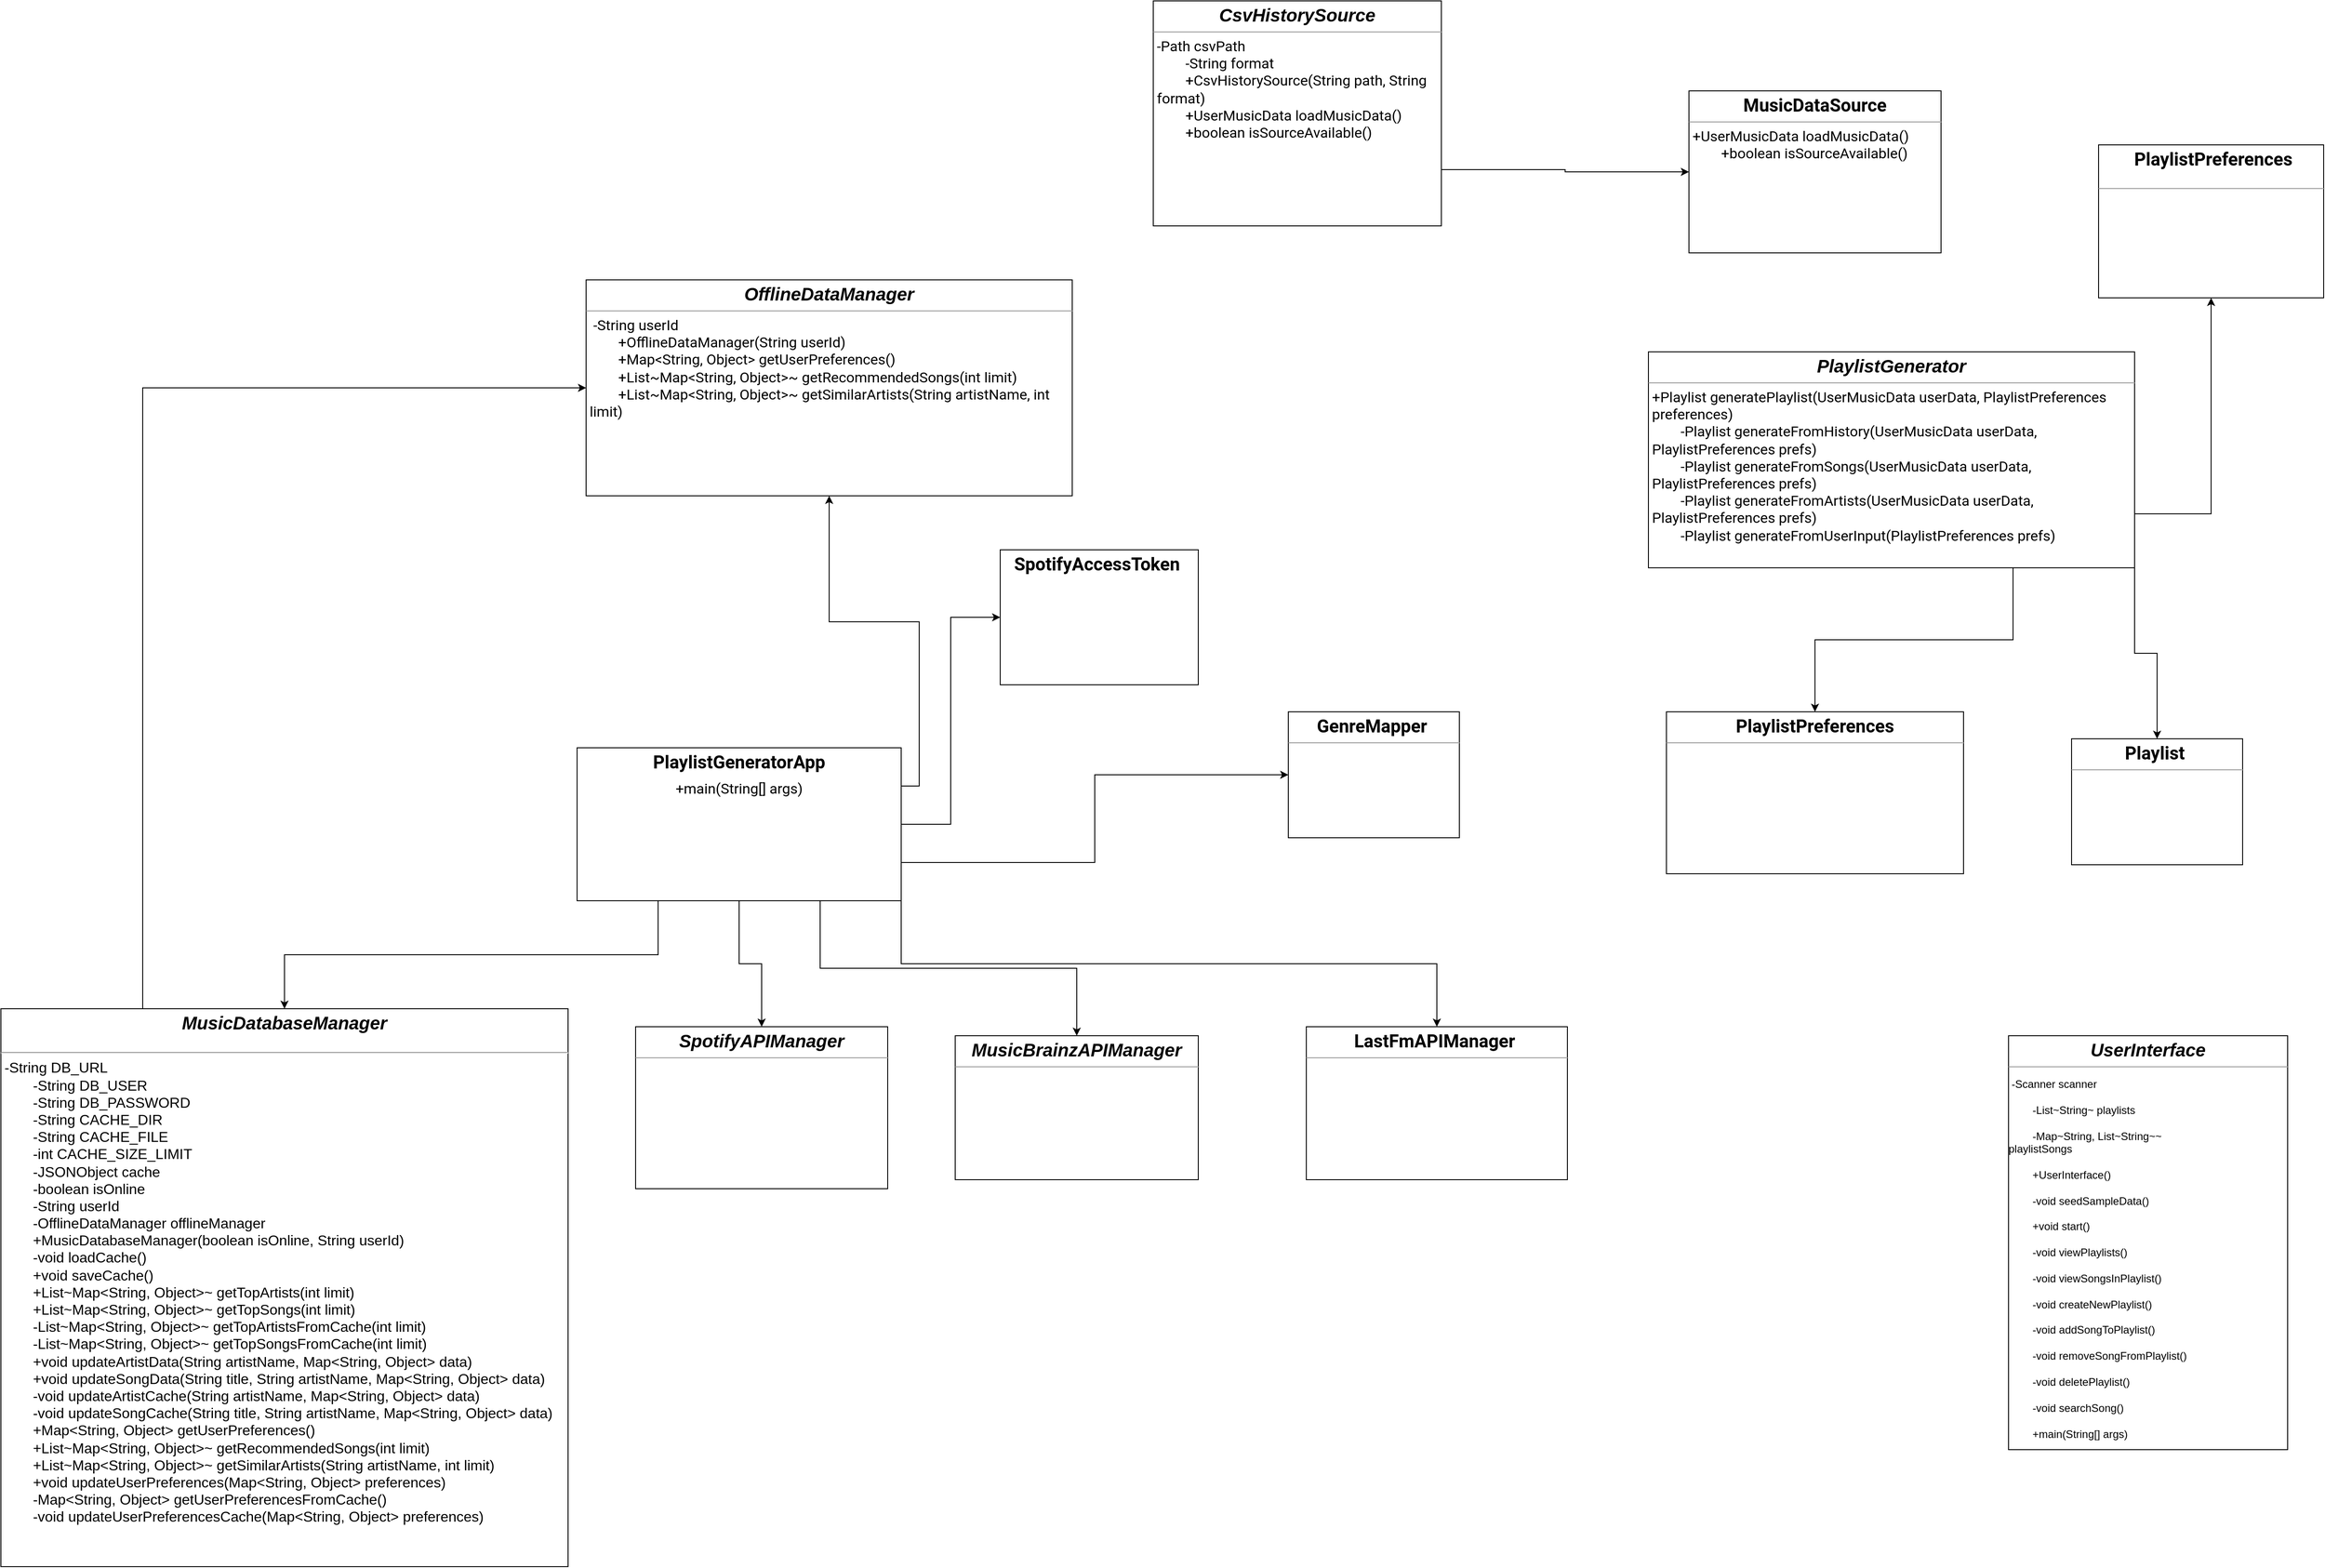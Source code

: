 <mxfile version="26.1.0">
  <diagram name="Page-1" id="c4acf3e9-155e-7222-9cf6-157b1a14988f">
    <mxGraphModel dx="3558" dy="2058" grid="1" gridSize="10" guides="1" tooltips="1" connect="1" arrows="1" fold="1" page="1" pageScale="1" pageWidth="850" pageHeight="1100" background="none" math="0" shadow="0">
      <root>
        <mxCell id="0" />
        <mxCell id="1" parent="0" />
        <mxCell id="5d2195bd80daf111-9" value="&lt;p style=&quot;margin:0px;margin-top:4px;text-align:center;&quot;&gt;&lt;span style=&quot;font-family: Roboto, -apple-system, BlinkMacSystemFont, &amp;quot;Apple Color Emoji&amp;quot;, &amp;quot;Segoe UI&amp;quot;, Oxygen, Ubuntu, Cantarell, &amp;quot;Fira Sans&amp;quot;, &amp;quot;Droid Sans&amp;quot;, &amp;quot;Helvetica Neue&amp;quot;, sans-serif; text-align: start; white-space: pre-wrap;&quot;&gt;&lt;font style=&quot;color: rgb(0, 0, 0); font-size: 20px;&quot;&gt;&lt;b style=&quot;&quot;&gt; PlaylistPreferences&lt;/b&gt;&lt;/font&gt;&lt;/span&gt;&lt;br&gt;&lt;br&gt;&lt;/p&gt;&lt;hr size=&quot;1&quot;&gt;&lt;p style=&quot;margin:0px;margin-left:4px;&quot;&gt;&lt;br&gt;&lt;/p&gt;" style="verticalAlign=top;align=left;overflow=fill;fontSize=12;fontFamily=Helvetica;html=1;rounded=0;shadow=0;comic=0;labelBackgroundColor=none;strokeWidth=1" parent="1" vertex="1">
          <mxGeometry x="1350" y="-780" width="250" height="170" as="geometry" />
        </mxCell>
        <mxCell id="Cpw8ShEnOvC4lxhR0TyV-41" style="edgeStyle=orthogonalEdgeStyle;rounded=0;orthogonalLoop=1;jettySize=auto;html=1;exitX=1;exitY=0.75;exitDx=0;exitDy=0;entryX=0;entryY=0.5;entryDx=0;entryDy=0;" edge="1" parent="1" source="5d2195bd80daf111-10" target="Cpw8ShEnOvC4lxhR0TyV-26">
          <mxGeometry relative="1" as="geometry" />
        </mxCell>
        <mxCell id="5d2195bd80daf111-10" value="&lt;p style=&quot;margin:0px;margin-top:4px;text-align:center;&quot;&gt;&lt;i&gt;&lt;font style=&quot;color: rgb(0, 0, 0); font-size: 20px;&quot;&gt;&lt;b&gt;CsvHistorySource&lt;/b&gt;&lt;/font&gt;&lt;/i&gt;&lt;/p&gt;&lt;hr size=&quot;1&quot;&gt;&lt;p style=&quot;margin:0px;margin-left:4px;&quot;&gt;&lt;font style=&quot;color: rgb(0, 0, 0);&quot;&gt;&lt;span style=&quot;font-family: Roboto, -apple-system, BlinkMacSystemFont, &amp;quot;Apple Color Emoji&amp;quot;, &amp;quot;Segoe UI&amp;quot;, Oxygen, Ubuntu, Cantarell, &amp;quot;Fira Sans&amp;quot;, &amp;quot;Droid Sans&amp;quot;, &amp;quot;Helvetica Neue&amp;quot;, sans-serif; font-size: 16px; white-space: pre-wrap;&quot;&gt;&lt;font&gt;-&lt;/font&gt;&lt;/span&gt;&lt;font&gt;&lt;span style=&quot;font-family: Roboto, -apple-system, BlinkMacSystemFont, &amp;quot;Apple Color Emoji&amp;quot;, &amp;quot;Segoe UI&amp;quot;, Oxygen, Ubuntu, Cantarell, &amp;quot;Fira Sans&amp;quot;, &amp;quot;Droid Sans&amp;quot;, &amp;quot;Helvetica Neue&amp;quot;, sans-serif; font-size: 16px; white-space: pre-wrap;&quot;&gt;Path csvPath&lt;/span&gt;&lt;font&gt;&lt;br style=&quot;box-sizing: border-box; font-family: Roboto, -apple-system, BlinkMacSystemFont, &amp;quot;Apple Color Emoji&amp;quot;, &amp;quot;Segoe UI&amp;quot;, Oxygen, Ubuntu, Cantarell, &amp;quot;Fira Sans&amp;quot;, &amp;quot;Droid Sans&amp;quot;, &amp;quot;Helvetica Neue&amp;quot;, sans-serif; font-size: 16px; white-space: pre-wrap;&quot;&gt;&lt;/font&gt;&lt;span style=&quot;font-family: Roboto, -apple-system, BlinkMacSystemFont, &amp;quot;Apple Color Emoji&amp;quot;, &amp;quot;Segoe UI&amp;quot;, Oxygen, Ubuntu, Cantarell, &amp;quot;Fira Sans&amp;quot;, &amp;quot;Droid Sans&amp;quot;, &amp;quot;Helvetica Neue&amp;quot;, sans-serif; font-size: 16px; white-space: pre-wrap;&quot;&gt;&amp;nbsp;&amp;nbsp;&amp;nbsp;&amp;nbsp;&amp;nbsp;&amp;nbsp;&amp;nbsp;&amp;nbsp;-String format&lt;/span&gt;&lt;font&gt;&lt;br style=&quot;box-sizing: border-box; font-family: Roboto, -apple-system, BlinkMacSystemFont, &amp;quot;Apple Color Emoji&amp;quot;, &amp;quot;Segoe UI&amp;quot;, Oxygen, Ubuntu, Cantarell, &amp;quot;Fira Sans&amp;quot;, &amp;quot;Droid Sans&amp;quot;, &amp;quot;Helvetica Neue&amp;quot;, sans-serif; font-size: 16px; white-space: pre-wrap;&quot;&gt;&lt;/font&gt;&lt;span style=&quot;font-family: Roboto, -apple-system, BlinkMacSystemFont, &amp;quot;Apple Color Emoji&amp;quot;, &amp;quot;Segoe UI&amp;quot;, Oxygen, Ubuntu, Cantarell, &amp;quot;Fira Sans&amp;quot;, &amp;quot;Droid Sans&amp;quot;, &amp;quot;Helvetica Neue&amp;quot;, sans-serif; font-size: 16px; white-space: pre-wrap;&quot;&gt;&amp;nbsp;&amp;nbsp;&amp;nbsp;&amp;nbsp;&amp;nbsp;&amp;nbsp;&amp;nbsp;&amp;nbsp;+CsvHistorySource(String path, String format)&lt;/span&gt;&lt;font&gt;&lt;br style=&quot;box-sizing: border-box; font-family: Roboto, -apple-system, BlinkMacSystemFont, &amp;quot;Apple Color Emoji&amp;quot;, &amp;quot;Segoe UI&amp;quot;, Oxygen, Ubuntu, Cantarell, &amp;quot;Fira Sans&amp;quot;, &amp;quot;Droid Sans&amp;quot;, &amp;quot;Helvetica Neue&amp;quot;, sans-serif; font-size: 16px; white-space: pre-wrap;&quot;&gt;&lt;/font&gt;&lt;span style=&quot;font-family: Roboto, -apple-system, BlinkMacSystemFont, &amp;quot;Apple Color Emoji&amp;quot;, &amp;quot;Segoe UI&amp;quot;, Oxygen, Ubuntu, Cantarell, &amp;quot;Fira Sans&amp;quot;, &amp;quot;Droid Sans&amp;quot;, &amp;quot;Helvetica Neue&amp;quot;, sans-serif; font-size: 16px; white-space: pre-wrap;&quot;&gt;&amp;nbsp;&amp;nbsp;&amp;nbsp;&amp;nbsp;&amp;nbsp;&amp;nbsp;&amp;nbsp;&amp;nbsp;+UserMusicData loadMusicData()&lt;/span&gt;&lt;font&gt;&lt;br style=&quot;box-sizing: border-box; font-family: Roboto, -apple-system, BlinkMacSystemFont, &amp;quot;Apple Color Emoji&amp;quot;, &amp;quot;Segoe UI&amp;quot;, Oxygen, Ubuntu, Cantarell, &amp;quot;Fira Sans&amp;quot;, &amp;quot;Droid Sans&amp;quot;, &amp;quot;Helvetica Neue&amp;quot;, sans-serif; font-size: 16px; white-space: pre-wrap;&quot;&gt;&lt;/font&gt;&lt;span style=&quot;font-family: Roboto, -apple-system, BlinkMacSystemFont, &amp;quot;Apple Color Emoji&amp;quot;, &amp;quot;Segoe UI&amp;quot;, Oxygen, Ubuntu, Cantarell, &amp;quot;Fira Sans&amp;quot;, &amp;quot;Droid Sans&amp;quot;, &amp;quot;Helvetica Neue&amp;quot;, sans-serif; font-size: 16px; white-space: pre-wrap;&quot;&gt;&amp;nbsp;&amp;nbsp;&amp;nbsp;&amp;nbsp;&amp;nbsp;&amp;nbsp;&amp;nbsp;&amp;nbsp;+boolean isSourceAvailable()&lt;/span&gt;&lt;/font&gt;&lt;/font&gt;&lt;/p&gt;" style="verticalAlign=top;align=left;overflow=fill;fontSize=12;fontFamily=Helvetica;html=1;rounded=0;shadow=0;comic=0;labelBackgroundColor=none;strokeWidth=1" parent="1" vertex="1">
          <mxGeometry x="300" y="-940" width="320" height="250" as="geometry" />
        </mxCell>
        <mxCell id="5d2195bd80daf111-11" value="&lt;p style=&quot;margin:0px;margin-top:4px;text-align:center;&quot;&gt;&lt;span style=&quot;font-family: Roboto, -apple-system, BlinkMacSystemFont, &amp;quot;Apple Color Emoji&amp;quot;, &amp;quot;Segoe UI&amp;quot;, Oxygen, Ubuntu, Cantarell, &amp;quot;Fira Sans&amp;quot;, &amp;quot;Droid Sans&amp;quot;, &amp;quot;Helvetica Neue&amp;quot;, sans-serif; text-align: start; white-space: pre-wrap;&quot;&gt;&lt;font style=&quot;color: rgb(0, 0, 0); font-size: 20px;&quot;&gt;&lt;b&gt;GenreMapper&lt;/b&gt;&lt;/font&gt;&lt;font style=&quot;font-size: 16px; color: rgb(0, 0, 0);&quot;&gt; &lt;/font&gt;&lt;/span&gt;&lt;/p&gt;&lt;hr size=&quot;1&quot;&gt;&lt;p style=&quot;margin:0px;margin-left:4px;&quot;&gt;&lt;br&gt;&lt;/p&gt;" style="verticalAlign=top;align=left;overflow=fill;fontSize=12;fontFamily=Helvetica;html=1;rounded=0;shadow=0;comic=0;labelBackgroundColor=none;strokeWidth=1" parent="1" vertex="1">
          <mxGeometry x="450" y="-150" width="190" height="140" as="geometry" />
        </mxCell>
        <mxCell id="5d2195bd80daf111-12" value="&lt;p style=&quot;margin:0px;margin-top:4px;text-align:center;&quot;&gt;&lt;span style=&quot;font-family: Roboto, -apple-system, BlinkMacSystemFont, &amp;quot;Apple Color Emoji&amp;quot;, &amp;quot;Segoe UI&amp;quot;, Oxygen, Ubuntu, Cantarell, &amp;quot;Fira Sans&amp;quot;, &amp;quot;Droid Sans&amp;quot;, &amp;quot;Helvetica Neue&amp;quot;, sans-serif; text-align: start; white-space: pre-wrap;&quot;&gt;&lt;font style=&quot;color: rgb(0, 0, 0); font-size: 20px;&quot;&gt;&lt;b style=&quot;&quot;&gt;SpotifyAccessToken &lt;/b&gt;&lt;/font&gt;&lt;/span&gt;&lt;/p&gt;&lt;p style=&quot;margin:0px;margin-left:4px;&quot;&gt;&lt;/p&gt;&lt;p style=&quot;margin:0px;margin-left:4px;&quot;&gt;&lt;br&gt;&lt;/p&gt;" style="verticalAlign=top;align=left;overflow=fill;fontSize=12;fontFamily=Helvetica;html=1;rounded=0;shadow=0;comic=0;labelBackgroundColor=none;strokeWidth=1" parent="1" vertex="1">
          <mxGeometry x="130" y="-330" width="220" height="150" as="geometry" />
        </mxCell>
        <mxCell id="5d2195bd80daf111-15" value="&lt;p style=&quot;margin:0px;margin-top:4px;text-align:center;&quot;&gt;&lt;i&gt;&lt;font style=&quot;font-size: 20px;&quot;&gt;&lt;b&gt;MusicBrainzAPIManager&lt;/b&gt;&lt;/font&gt;&lt;/i&gt;&lt;/p&gt;&lt;hr size=&quot;1&quot;&gt;&lt;p style=&quot;margin:0px;margin-left:4px;&quot;&gt;&lt;br&gt;&lt;/p&gt;" style="verticalAlign=top;align=left;overflow=fill;fontSize=12;fontFamily=Helvetica;html=1;rounded=0;shadow=0;comic=0;labelBackgroundColor=none;strokeWidth=1" parent="1" vertex="1">
          <mxGeometry x="80" y="210" width="270" height="160" as="geometry" />
        </mxCell>
        <mxCell id="Cpw8ShEnOvC4lxhR0TyV-38" style="edgeStyle=orthogonalEdgeStyle;rounded=0;orthogonalLoop=1;jettySize=auto;html=1;exitX=1;exitY=1;exitDx=0;exitDy=0;entryX=0.5;entryY=0;entryDx=0;entryDy=0;" edge="1" parent="1" source="5d2195bd80daf111-19" target="Cpw8ShEnOvC4lxhR0TyV-3">
          <mxGeometry relative="1" as="geometry" />
        </mxCell>
        <mxCell id="Cpw8ShEnOvC4lxhR0TyV-39" style="edgeStyle=orthogonalEdgeStyle;rounded=0;orthogonalLoop=1;jettySize=auto;html=1;exitX=0.75;exitY=1;exitDx=0;exitDy=0;entryX=0.5;entryY=0;entryDx=0;entryDy=0;" edge="1" parent="1" source="5d2195bd80daf111-19" target="Cpw8ShEnOvC4lxhR0TyV-20">
          <mxGeometry relative="1" as="geometry" />
        </mxCell>
        <mxCell id="Cpw8ShEnOvC4lxhR0TyV-40" style="edgeStyle=orthogonalEdgeStyle;rounded=0;orthogonalLoop=1;jettySize=auto;html=1;exitX=1;exitY=0.75;exitDx=0;exitDy=0;entryX=0.5;entryY=1;entryDx=0;entryDy=0;" edge="1" parent="1" source="5d2195bd80daf111-19" target="5d2195bd80daf111-9">
          <mxGeometry relative="1" as="geometry" />
        </mxCell>
        <mxCell id="5d2195bd80daf111-19" value="&lt;p style=&quot;text-align: center; margin: 4px 0px 0px;&quot;&gt;&lt;i&gt;&lt;font style=&quot;font-size: 20px;&quot;&gt;&lt;b&gt;PlaylistGenerator&lt;/b&gt;&lt;/font&gt;&lt;/i&gt;&lt;/p&gt;&lt;hr size=&quot;1&quot;&gt;&lt;p style=&quot;margin:0px;margin-left:4px;&quot;&gt;&lt;font style=&quot;color: rgb(0, 0, 0);&quot;&gt;&lt;font style=&quot;&quot;&gt;&lt;span style=&quot;background-color: light-dark(#ffffff, var(--ge-dark-color, #121212)); font-family: Roboto, -apple-system, BlinkMacSystemFont, &amp;quot;Apple Color Emoji&amp;quot;, &amp;quot;Segoe UI&amp;quot;, Oxygen, Ubuntu, Cantarell, &amp;quot;Fira Sans&amp;quot;, &amp;quot;Droid Sans&amp;quot;, &amp;quot;Helvetica Neue&amp;quot;, sans-serif; font-size: 16px; white-space: pre-wrap;&quot;&gt;+Playlist generatePlaylist(UserMusicData userData, PlaylistPreferences preferences)&lt;/span&gt;&lt;span style=&quot;background-color: light-dark(rgb(33, 33, 33), rgb(209, 209, 209));&quot;&gt;&lt;br style=&quot;box-sizing: border-box; font-family: Roboto, -apple-system, BlinkMacSystemFont, &amp;quot;Apple Color Emoji&amp;quot;, &amp;quot;Segoe UI&amp;quot;, Oxygen, Ubuntu, Cantarell, &amp;quot;Fira Sans&amp;quot;, &amp;quot;Droid Sans&amp;quot;, &amp;quot;Helvetica Neue&amp;quot;, sans-serif; font-size: 16px; white-space: pre-wrap; background-color: rgb(33, 33, 33);&quot;&gt;&lt;/span&gt;&lt;span style=&quot;background-color: light-dark(#ffffff, var(--ge-dark-color, #121212));&quot;&gt;&lt;span style=&quot;font-family: Roboto, -apple-system, BlinkMacSystemFont, &amp;quot;Apple Color Emoji&amp;quot;, &amp;quot;Segoe UI&amp;quot;, Oxygen, Ubuntu, Cantarell, &amp;quot;Fira Sans&amp;quot;, &amp;quot;Droid Sans&amp;quot;, &amp;quot;Helvetica Neue&amp;quot;, sans-serif; font-size: 16px; white-space: pre-wrap;&quot;&gt;&amp;nbsp;&amp;nbsp;&amp;nbsp;&amp;nbsp;&amp;nbsp;&amp;nbsp;&amp;nbsp;&amp;nbsp;-Playlist generateFromHistory(UserMusicData userData, PlaylistPreferences prefs)&lt;/span&gt;&lt;br style=&quot;box-sizing: border-box; font-family: Roboto, -apple-system, BlinkMacSystemFont, &amp;quot;Apple Color Emoji&amp;quot;, &amp;quot;Segoe UI&amp;quot;, Oxygen, Ubuntu, Cantarell, &amp;quot;Fira Sans&amp;quot;, &amp;quot;Droid Sans&amp;quot;, &amp;quot;Helvetica Neue&amp;quot;, sans-serif; font-size: 16px; white-space: pre-wrap;&quot;&gt;&lt;span style=&quot;font-family: Roboto, -apple-system, BlinkMacSystemFont, &amp;quot;Apple Color Emoji&amp;quot;, &amp;quot;Segoe UI&amp;quot;, Oxygen, Ubuntu, Cantarell, &amp;quot;Fira Sans&amp;quot;, &amp;quot;Droid Sans&amp;quot;, &amp;quot;Helvetica Neue&amp;quot;, sans-serif; font-size: 16px; white-space: pre-wrap;&quot;&gt;&amp;nbsp;&amp;nbsp;&amp;nbsp;&amp;nbsp;&amp;nbsp;&amp;nbsp;&amp;nbsp;&amp;nbsp;-Playlist generateFromSongs(UserMusicData userData, PlaylistPreferences prefs)&lt;/span&gt;&lt;br style=&quot;box-sizing: border-box; font-family: Roboto, -apple-system, BlinkMacSystemFont, &amp;quot;Apple Color Emoji&amp;quot;, &amp;quot;Segoe UI&amp;quot;, Oxygen, Ubuntu, Cantarell, &amp;quot;Fira Sans&amp;quot;, &amp;quot;Droid Sans&amp;quot;, &amp;quot;Helvetica Neue&amp;quot;, sans-serif; font-size: 16px; white-space: pre-wrap;&quot;&gt;&lt;span style=&quot;font-family: Roboto, -apple-system, BlinkMacSystemFont, &amp;quot;Apple Color Emoji&amp;quot;, &amp;quot;Segoe UI&amp;quot;, Oxygen, Ubuntu, Cantarell, &amp;quot;Fira Sans&amp;quot;, &amp;quot;Droid Sans&amp;quot;, &amp;quot;Helvetica Neue&amp;quot;, sans-serif; font-size: 16px; white-space: pre-wrap;&quot;&gt;&amp;nbsp;&amp;nbsp;&amp;nbsp;&amp;nbsp;&amp;nbsp;&amp;nbsp;&amp;nbsp;&amp;nbsp;-Playlist generateFromArtists(UserMusicData userData, PlaylistPreferences prefs)&lt;/span&gt;&lt;br style=&quot;box-sizing: border-box; font-family: Roboto, -apple-system, BlinkMacSystemFont, &amp;quot;Apple Color Emoji&amp;quot;, &amp;quot;Segoe UI&amp;quot;, Oxygen, Ubuntu, Cantarell, &amp;quot;Fira Sans&amp;quot;, &amp;quot;Droid Sans&amp;quot;, &amp;quot;Helvetica Neue&amp;quot;, sans-serif; font-size: 16px; white-space: pre-wrap;&quot;&gt;&lt;span style=&quot;font-family: Roboto, -apple-system, BlinkMacSystemFont, &amp;quot;Apple Color Emoji&amp;quot;, &amp;quot;Segoe UI&amp;quot;, Oxygen, Ubuntu, Cantarell, &amp;quot;Fira Sans&amp;quot;, &amp;quot;Droid Sans&amp;quot;, &amp;quot;Helvetica Neue&amp;quot;, sans-serif; font-size: 16px; white-space: pre-wrap;&quot;&gt;&amp;nbsp;&amp;nbsp;&amp;nbsp;&amp;nbsp;&amp;nbsp;&amp;nbsp;&amp;nbsp;&amp;nbsp;-Playlist generateFromUserInput(PlaylistPreferences prefs&lt;/span&gt;&lt;/span&gt;&lt;/font&gt;&lt;span style=&quot;font-family: Roboto, -apple-system, BlinkMacSystemFont, &amp;quot;Apple Color Emoji&amp;quot;, &amp;quot;Segoe UI&amp;quot;, Oxygen, Ubuntu, Cantarell, &amp;quot;Fira Sans&amp;quot;, &amp;quot;Droid Sans&amp;quot;, &amp;quot;Helvetica Neue&amp;quot;, sans-serif; font-size: 16px; white-space: pre-wrap; background-color: light-dark(#ffffff, var(--ge-dark-color, #121212));&quot;&gt;)&lt;/span&gt;&lt;/font&gt;&lt;/p&gt;" style="verticalAlign=top;align=left;overflow=fill;fontSize=12;fontFamily=Helvetica;html=1;rounded=0;shadow=0;comic=0;labelBackgroundColor=none;strokeWidth=1" parent="1" vertex="1">
          <mxGeometry x="850" y="-550" width="540" height="240" as="geometry" />
        </mxCell>
        <mxCell id="Cpw8ShEnOvC4lxhR0TyV-1" value="&lt;p style=&quot;margin:0px;margin-top:4px;text-align:center;&quot;&gt;&lt;i&gt;&lt;font style=&quot;font-size: 20px;&quot;&gt;&lt;b&gt;SpotifyAPIManager&lt;/b&gt;&lt;/font&gt;&lt;/i&gt;&lt;/p&gt;&lt;hr size=&quot;1&quot;&gt;&lt;p style=&quot;margin:0px;margin-left:4px;&quot;&gt;&lt;br&gt;&lt;/p&gt;" style="verticalAlign=top;align=left;overflow=fill;fontSize=12;fontFamily=Helvetica;html=1;rounded=0;shadow=0;comic=0;labelBackgroundColor=none;strokeWidth=1" vertex="1" parent="1">
          <mxGeometry x="-275" y="200" width="280" height="180" as="geometry" />
        </mxCell>
        <mxCell id="Cpw8ShEnOvC4lxhR0TyV-3" value="&lt;p style=&quot;margin:0px;margin-top:4px;text-align:center;&quot;&gt;&lt;span style=&quot;font-family: Roboto, -apple-system, BlinkMacSystemFont, &amp;quot;Apple Color Emoji&amp;quot;, &amp;quot;Segoe UI&amp;quot;, Oxygen, Ubuntu, Cantarell, &amp;quot;Fira Sans&amp;quot;, &amp;quot;Droid Sans&amp;quot;, &amp;quot;Helvetica Neue&amp;quot;, sans-serif; text-align: start; white-space: pre-wrap;&quot;&gt;&lt;font style=&quot;color: rgb(0, 0, 0); font-size: 20px;&quot;&gt;&lt;b style=&quot;&quot;&gt;Playlist &lt;/b&gt;&lt;/font&gt;&lt;/span&gt;&lt;/p&gt;&lt;hr size=&quot;1&quot;&gt;&lt;p style=&quot;margin:0px;margin-left:4px;&quot;&gt;&lt;br&gt;&lt;/p&gt;" style="verticalAlign=top;align=left;overflow=fill;fontSize=12;fontFamily=Helvetica;html=1;rounded=0;shadow=0;comic=0;labelBackgroundColor=none;strokeWidth=1" vertex="1" parent="1">
          <mxGeometry x="1320" y="-120" width="190" height="140" as="geometry" />
        </mxCell>
        <mxCell id="Cpw8ShEnOvC4lxhR0TyV-9" value="&lt;p style=&quot;text-align: center; margin: 4px 0px 0px;&quot;&gt;&lt;span style=&quot;font-family: Roboto, -apple-system, BlinkMacSystemFont, &amp;quot;Apple Color Emoji&amp;quot;, &amp;quot;Segoe UI&amp;quot;, Oxygen, Ubuntu, Cantarell, &amp;quot;Fira Sans&amp;quot;, &amp;quot;Droid Sans&amp;quot;, &amp;quot;Helvetica Neue&amp;quot;, sans-serif; white-space: pre-wrap; background-color: light-dark(#ffffff, var(--ge-dark-color, #121212));&quot;&gt;&lt;font style=&quot;color: rgb(0, 0, 0); font-size: 20px;&quot;&gt;&lt;b style=&quot;&quot;&gt;LastFmAPIManager &lt;/b&gt;&lt;/font&gt;&lt;/span&gt;&lt;/p&gt;&lt;hr size=&quot;1&quot;&gt;&lt;p style=&quot;margin:0px;margin-left:4px;&quot;&gt;&lt;br&gt;&lt;/p&gt;" style="verticalAlign=top;align=left;overflow=fill;fontSize=12;fontFamily=Helvetica;html=1;rounded=0;shadow=0;comic=0;labelBackgroundColor=none;strokeWidth=1" vertex="1" parent="1">
          <mxGeometry x="470" y="200" width="290" height="170" as="geometry" />
        </mxCell>
        <mxCell id="Cpw8ShEnOvC4lxhR0TyV-36" style="edgeStyle=orthogonalEdgeStyle;rounded=0;orthogonalLoop=1;jettySize=auto;html=1;exitX=0.25;exitY=0;exitDx=0;exitDy=0;entryX=0;entryY=0.5;entryDx=0;entryDy=0;" edge="1" parent="1" source="Cpw8ShEnOvC4lxhR0TyV-16" target="Cpw8ShEnOvC4lxhR0TyV-22">
          <mxGeometry relative="1" as="geometry" />
        </mxCell>
        <mxCell id="Cpw8ShEnOvC4lxhR0TyV-16" value="&lt;p style=&quot;text-align: center; margin: 4px 0px 0px;&quot;&gt;&lt;i&gt;&lt;b&gt;&lt;font style=&quot;font-size: 20px;&quot;&gt;MusicDatabaseManager&lt;/font&gt;&lt;/b&gt;&lt;/i&gt;&lt;/p&gt;&lt;p style=&quot;margin: 0px 0px 0px 4px;&quot;&gt;&lt;br&gt;&lt;/p&gt;&lt;font style=&quot;color: rgb(0, 0, 0);&quot;&gt;&lt;hr&gt;&lt;span style=&quot;font-size: 16px; white-space: pre-wrap;&quot;&gt;&lt;div style=&quot;&quot;&gt;&lt;font style=&quot;&quot; face=&quot;Roboto, -apple-system, BlinkMacSystemFont, Apple Color Emoji, Segoe UI, Oxygen, Ubuntu, Cantarell, Fira Sans, Droid Sans, Helvetica Neue, sans-serif&quot;&gt;&amp;nbsp;&lt;/font&gt;&lt;font style=&quot;&quot; face=&quot;Helvetica&quot;&gt;-String DB_URL&lt;/font&gt;&lt;/div&gt;&lt;/span&gt;&lt;font style=&quot;&quot; face=&quot;Helvetica&quot;&gt;&lt;span style=&quot;font-size: 16px; white-space: pre-wrap;&quot;&gt;&lt;div style=&quot;&quot;&gt;&amp;nbsp;&amp;nbsp;&amp;nbsp;&amp;nbsp;&amp;nbsp;&amp;nbsp;&amp;nbsp;&amp;nbsp;-String DB_USER&lt;/div&gt;&lt;/span&gt;&lt;span style=&quot;font-size: 16px; white-space: pre-wrap;&quot;&gt;&lt;div style=&quot;&quot;&gt;&lt;font&gt;&amp;nbsp;&amp;nbsp;&amp;nbsp;&amp;nbsp;&amp;nbsp;&amp;nbsp;&amp;nbsp;&amp;nbsp;-String DB_PASSWORD&lt;/font&gt;&lt;/div&gt;&lt;/span&gt;&lt;font&gt;&lt;span style=&quot;font-size: 16px; white-space: pre-wrap;&quot;&gt;&lt;div style=&quot;&quot;&gt;&amp;nbsp;&amp;nbsp;&amp;nbsp;&amp;nbsp;&amp;nbsp;&amp;nbsp;&amp;nbsp;&amp;nbsp;-String CACHE_DIR&lt;/div&gt;&lt;/span&gt;&lt;span style=&quot;font-size: 16px; white-space: pre-wrap;&quot;&gt;&lt;div style=&quot;&quot;&gt;&amp;nbsp;&amp;nbsp;&amp;nbsp;&amp;nbsp;&amp;nbsp;&amp;nbsp;&amp;nbsp;&amp;nbsp;-String CACHE_FILE&lt;/div&gt;&lt;/span&gt;&lt;span style=&quot;font-size: 16px; white-space: pre-wrap;&quot;&gt;&lt;div style=&quot;&quot;&gt;&amp;nbsp;&amp;nbsp;&amp;nbsp;&amp;nbsp;&amp;nbsp;&amp;nbsp;&amp;nbsp;&amp;nbsp;-int CACHE_SIZE_LIMIT&lt;/div&gt;&lt;/span&gt;&lt;span style=&quot;font-size: 16px; white-space: pre-wrap;&quot;&gt;&lt;div style=&quot;&quot;&gt;&amp;nbsp;&amp;nbsp;&amp;nbsp;&amp;nbsp;&amp;nbsp;&amp;nbsp;&amp;nbsp;&amp;nbsp;-JSONObject cache&lt;/div&gt;&lt;/span&gt;&lt;span style=&quot;font-size: 16px; white-space: pre-wrap;&quot;&gt;&lt;div style=&quot;&quot;&gt;&amp;nbsp;&amp;nbsp;&amp;nbsp;&amp;nbsp;&amp;nbsp;&amp;nbsp;&amp;nbsp;&amp;nbsp;-boolean isOnline&lt;/div&gt;&lt;/span&gt;&lt;span style=&quot;font-size: 16px; white-space: pre-wrap;&quot;&gt;&lt;div style=&quot;&quot;&gt;&amp;nbsp;&amp;nbsp;&amp;nbsp;&amp;nbsp;&amp;nbsp;&amp;nbsp;&amp;nbsp;&amp;nbsp;-String userId&lt;/div&gt;&lt;/span&gt;&lt;span style=&quot;font-size: 16px; white-space: pre-wrap;&quot;&gt;&lt;div style=&quot;&quot;&gt;&amp;nbsp;&amp;nbsp;&amp;nbsp;&amp;nbsp;&amp;nbsp;&amp;nbsp;&amp;nbsp;&amp;nbsp;-OfflineDataManager offlineManager&lt;/div&gt;&lt;/span&gt;&lt;span style=&quot;font-size: 16px; white-space: pre-wrap;&quot;&gt;&lt;div style=&quot;&quot;&gt;&amp;nbsp;&amp;nbsp;&amp;nbsp;&amp;nbsp;&amp;nbsp;&amp;nbsp;&amp;nbsp;&amp;nbsp;+MusicDatabaseManager(boolean isOnline, String userId)&lt;/div&gt;&lt;/span&gt;&lt;span style=&quot;font-size: 16px; white-space: pre-wrap;&quot;&gt;&lt;div style=&quot;&quot;&gt;&amp;nbsp;&amp;nbsp;&amp;nbsp;&amp;nbsp;&amp;nbsp;&amp;nbsp;&amp;nbsp;&amp;nbsp;-void loadCache()&lt;/div&gt;&lt;/span&gt;&lt;span style=&quot;font-size: 16px; white-space: pre-wrap;&quot;&gt;&lt;div style=&quot;&quot;&gt;&amp;nbsp;&amp;nbsp;&amp;nbsp;&amp;nbsp;&amp;nbsp;&amp;nbsp;&amp;nbsp;&amp;nbsp;+void saveCache()&lt;/div&gt;&lt;/span&gt;&lt;span style=&quot;font-size: 16px; white-space: pre-wrap;&quot;&gt;&lt;div style=&quot;&quot;&gt;&amp;nbsp;&amp;nbsp;&amp;nbsp;&amp;nbsp;&amp;nbsp;&amp;nbsp;&amp;nbsp;&amp;nbsp;+List~Map&amp;lt;String, Object&amp;gt;~ getTopArtists(int limit)&lt;/div&gt;&lt;/span&gt;&lt;span style=&quot;font-size: 16px; white-space: pre-wrap;&quot;&gt;&lt;div style=&quot;&quot;&gt;&amp;nbsp;&amp;nbsp;&amp;nbsp;&amp;nbsp;&amp;nbsp;&amp;nbsp;&amp;nbsp;&amp;nbsp;+List~Map&amp;lt;String, Object&amp;gt;~ getTopSongs(int limit)&lt;/div&gt;&lt;/span&gt;&lt;span style=&quot;font-size: 16px; white-space: pre-wrap;&quot;&gt;&lt;div style=&quot;&quot;&gt;&amp;nbsp;&amp;nbsp;&amp;nbsp;&amp;nbsp;&amp;nbsp;&amp;nbsp;&amp;nbsp;&amp;nbsp;-List~Map&amp;lt;String, Object&amp;gt;~ getTopArtistsFromCache(int limit)&lt;/div&gt;&lt;/span&gt;&lt;span style=&quot;font-size: 16px; white-space: pre-wrap;&quot;&gt;&lt;div style=&quot;&quot;&gt;&amp;nbsp;&amp;nbsp;&amp;nbsp;&amp;nbsp;&amp;nbsp;&amp;nbsp;&amp;nbsp;&amp;nbsp;-List~Map&amp;lt;String, Object&amp;gt;~ getTopSongsFromCache(int limit)&lt;/div&gt;&lt;/span&gt;&lt;span style=&quot;font-size: 16px; white-space: pre-wrap;&quot;&gt;&lt;div style=&quot;&quot;&gt;&amp;nbsp;&amp;nbsp;&amp;nbsp;&amp;nbsp;&amp;nbsp;&amp;nbsp;&amp;nbsp;&amp;nbsp;+void updateArtistData(String artistName, Map&amp;lt;String, Object&amp;gt; data)&lt;/div&gt;&lt;/span&gt;&lt;span style=&quot;font-size: 16px; white-space: pre-wrap;&quot;&gt;&lt;div style=&quot;&quot;&gt;&amp;nbsp;&amp;nbsp;&amp;nbsp;&amp;nbsp;&amp;nbsp;&amp;nbsp;&amp;nbsp;&amp;nbsp;+void updateSongData(String title, String artistName, Map&amp;lt;String, Object&amp;gt; data)&lt;/div&gt;&lt;/span&gt;&lt;span style=&quot;font-size: 16px; white-space: pre-wrap;&quot;&gt;&lt;div style=&quot;&quot;&gt;&amp;nbsp;&amp;nbsp;&amp;nbsp;&amp;nbsp;&amp;nbsp;&amp;nbsp;&amp;nbsp;&amp;nbsp;-void updateArtistCache(String artistName, Map&amp;lt;String, Object&amp;gt; data)&lt;/div&gt;&lt;/span&gt;&lt;span style=&quot;font-size: 16px; white-space: pre-wrap;&quot;&gt;&lt;div style=&quot;&quot;&gt;&amp;nbsp;&amp;nbsp;&amp;nbsp;&amp;nbsp;&amp;nbsp;&amp;nbsp;&amp;nbsp;&amp;nbsp;-void updateSongCache(String title, String artistName, Map&amp;lt;String, Object&amp;gt; data)&lt;/div&gt;&lt;/span&gt;&lt;span style=&quot;font-size: 16px; white-space: pre-wrap;&quot;&gt;&lt;div style=&quot;&quot;&gt;&amp;nbsp;&amp;nbsp;&amp;nbsp;&amp;nbsp;&amp;nbsp;&amp;nbsp;&amp;nbsp;&amp;nbsp;+Map&amp;lt;String, Object&amp;gt; getUserPreferences()&lt;/div&gt;&lt;/span&gt;&lt;span style=&quot;font-size: 16px; white-space: pre-wrap;&quot;&gt;&lt;div style=&quot;&quot;&gt;&amp;nbsp;&amp;nbsp;&amp;nbsp;&amp;nbsp;&amp;nbsp;&amp;nbsp;&amp;nbsp;&amp;nbsp;+List~Map&amp;lt;String, Object&amp;gt;~ getRecommendedSongs(int limit)&lt;/div&gt;&lt;/span&gt;&lt;span style=&quot;font-size: 16px; white-space: pre-wrap;&quot;&gt;&lt;div style=&quot;&quot;&gt;&amp;nbsp;&amp;nbsp;&amp;nbsp;&amp;nbsp;&amp;nbsp;&amp;nbsp;&amp;nbsp;&amp;nbsp;+List~Map&amp;lt;String, Object&amp;gt;~ getSimilarArtists(String artistName, int limit)&lt;/div&gt;&lt;/span&gt;&lt;span style=&quot;font-size: 16px; white-space: pre-wrap;&quot;&gt;&lt;div style=&quot;&quot;&gt;&amp;nbsp;&amp;nbsp;&amp;nbsp;&amp;nbsp;&amp;nbsp;&amp;nbsp;&amp;nbsp;&amp;nbsp;+void updateUserPreferences(Map&amp;lt;String, Object&amp;gt; preferences)&lt;/div&gt;&lt;/span&gt;&lt;span style=&quot;font-size: 16px; white-space: pre-wrap;&quot;&gt;&lt;div style=&quot;&quot;&gt;&amp;nbsp;&amp;nbsp;&amp;nbsp;&amp;nbsp;&amp;nbsp;&amp;nbsp;&amp;nbsp;&amp;nbsp;-Map&amp;lt;String, Object&amp;gt; getUserPreferencesFromCache()&lt;/div&gt;&lt;/span&gt;&lt;span style=&quot;font-size: 16px; white-space: pre-wrap;&quot;&gt;&lt;div style=&quot;&quot;&gt;&amp;nbsp;&amp;nbsp;&amp;nbsp;&amp;nbsp;&amp;nbsp;&amp;nbsp;&amp;nbsp;&amp;nbsp;-void updateUserPreferencesCache(Map&amp;lt;String, Object&amp;gt; preferences)&lt;/div&gt;&lt;/span&gt;&lt;/font&gt;&lt;/font&gt;&lt;/font&gt;" style="verticalAlign=top;align=left;overflow=fill;fontSize=12;fontFamily=Helvetica;html=1;rounded=0;shadow=0;comic=0;labelBackgroundColor=none;strokeWidth=1" vertex="1" parent="1">
          <mxGeometry x="-980" y="180" width="630" height="620" as="geometry" />
        </mxCell>
        <mxCell id="Cpw8ShEnOvC4lxhR0TyV-20" value="&lt;p style=&quot;text-align: center; margin: 4px 0px 0px;&quot;&gt;&lt;span style=&quot;font-family: Roboto, -apple-system, BlinkMacSystemFont, &amp;quot;Apple Color Emoji&amp;quot;, &amp;quot;Segoe UI&amp;quot;, Oxygen, Ubuntu, Cantarell, &amp;quot;Fira Sans&amp;quot;, &amp;quot;Droid Sans&amp;quot;, &amp;quot;Helvetica Neue&amp;quot;, sans-serif; white-space: pre-wrap;&quot;&gt;&lt;font style=&quot;font-size: 20px;&quot;&gt;&lt;b&gt;PlaylistPreferences&lt;/b&gt;&lt;/font&gt;&lt;/span&gt;&lt;/p&gt;&lt;hr size=&quot;1&quot;&gt;&lt;p style=&quot;margin:0px;margin-left:4px;&quot;&gt;&lt;br&gt;&lt;/p&gt;" style="verticalAlign=top;align=left;overflow=fill;fontSize=12;fontFamily=Helvetica;html=1;rounded=0;shadow=0;comic=0;labelBackgroundColor=none;strokeWidth=1" vertex="1" parent="1">
          <mxGeometry x="870" y="-150" width="330" height="180" as="geometry" />
        </mxCell>
        <mxCell id="Cpw8ShEnOvC4lxhR0TyV-29" style="edgeStyle=orthogonalEdgeStyle;rounded=0;orthogonalLoop=1;jettySize=auto;html=1;exitX=0.25;exitY=1;exitDx=0;exitDy=0;entryX=0.5;entryY=0;entryDx=0;entryDy=0;" edge="1" parent="1" source="Cpw8ShEnOvC4lxhR0TyV-21" target="Cpw8ShEnOvC4lxhR0TyV-16">
          <mxGeometry relative="1" as="geometry" />
        </mxCell>
        <mxCell id="Cpw8ShEnOvC4lxhR0TyV-30" style="edgeStyle=orthogonalEdgeStyle;rounded=0;orthogonalLoop=1;jettySize=auto;html=1;exitX=0.5;exitY=1;exitDx=0;exitDy=0;entryX=0.5;entryY=0;entryDx=0;entryDy=0;" edge="1" parent="1" source="Cpw8ShEnOvC4lxhR0TyV-21" target="Cpw8ShEnOvC4lxhR0TyV-1">
          <mxGeometry relative="1" as="geometry" />
        </mxCell>
        <mxCell id="Cpw8ShEnOvC4lxhR0TyV-31" style="edgeStyle=orthogonalEdgeStyle;rounded=0;orthogonalLoop=1;jettySize=auto;html=1;exitX=0.75;exitY=1;exitDx=0;exitDy=0;entryX=0.5;entryY=0;entryDx=0;entryDy=0;" edge="1" parent="1" source="Cpw8ShEnOvC4lxhR0TyV-21" target="5d2195bd80daf111-15">
          <mxGeometry relative="1" as="geometry" />
        </mxCell>
        <mxCell id="Cpw8ShEnOvC4lxhR0TyV-32" style="edgeStyle=orthogonalEdgeStyle;rounded=0;orthogonalLoop=1;jettySize=auto;html=1;exitX=1;exitY=1;exitDx=0;exitDy=0;entryX=0.5;entryY=0;entryDx=0;entryDy=0;" edge="1" parent="1" source="Cpw8ShEnOvC4lxhR0TyV-21" target="Cpw8ShEnOvC4lxhR0TyV-9">
          <mxGeometry relative="1" as="geometry" />
        </mxCell>
        <mxCell id="Cpw8ShEnOvC4lxhR0TyV-33" style="edgeStyle=orthogonalEdgeStyle;rounded=0;orthogonalLoop=1;jettySize=auto;html=1;exitX=1;exitY=0.75;exitDx=0;exitDy=0;entryX=0;entryY=0.5;entryDx=0;entryDy=0;" edge="1" parent="1" source="Cpw8ShEnOvC4lxhR0TyV-21" target="5d2195bd80daf111-11">
          <mxGeometry relative="1" as="geometry" />
        </mxCell>
        <mxCell id="Cpw8ShEnOvC4lxhR0TyV-34" style="edgeStyle=orthogonalEdgeStyle;rounded=0;orthogonalLoop=1;jettySize=auto;html=1;exitX=1;exitY=0.5;exitDx=0;exitDy=0;entryX=0;entryY=0.5;entryDx=0;entryDy=0;" edge="1" parent="1" source="Cpw8ShEnOvC4lxhR0TyV-21" target="5d2195bd80daf111-12">
          <mxGeometry relative="1" as="geometry" />
        </mxCell>
        <mxCell id="Cpw8ShEnOvC4lxhR0TyV-35" style="edgeStyle=orthogonalEdgeStyle;rounded=0;orthogonalLoop=1;jettySize=auto;html=1;exitX=1;exitY=0.25;exitDx=0;exitDy=0;entryX=0.5;entryY=1;entryDx=0;entryDy=0;" edge="1" parent="1" source="Cpw8ShEnOvC4lxhR0TyV-21" target="Cpw8ShEnOvC4lxhR0TyV-22">
          <mxGeometry relative="1" as="geometry" />
        </mxCell>
        <mxCell id="Cpw8ShEnOvC4lxhR0TyV-21" value="&lt;p style=&quot;margin:0px;margin-top:4px;text-align:center;&quot;&gt;&lt;span style=&quot;font-family: Roboto, -apple-system, BlinkMacSystemFont, &amp;quot;Apple Color Emoji&amp;quot;, &amp;quot;Segoe UI&amp;quot;, Oxygen, Ubuntu, Cantarell, &amp;quot;Fira Sans&amp;quot;, &amp;quot;Droid Sans&amp;quot;, &amp;quot;Helvetica Neue&amp;quot;, sans-serif; text-align: start; white-space: pre-wrap;&quot;&gt;&lt;font style=&quot;color: rgb(0, 0, 0); font-size: 20px;&quot;&gt;&lt;b style=&quot;&quot;&gt;PlaylistGeneratorApp&lt;/b&gt;&lt;/font&gt;&lt;/span&gt;&lt;/p&gt;&lt;p style=&quot;margin:0px;margin-top:4px;text-align:center;&quot;&gt;&lt;span style=&quot;font-family: Roboto, -apple-system, BlinkMacSystemFont, &amp;quot;Apple Color Emoji&amp;quot;, &amp;quot;Segoe UI&amp;quot;, Oxygen, Ubuntu, Cantarell, &amp;quot;Fira Sans&amp;quot;, &amp;quot;Droid Sans&amp;quot;, &amp;quot;Helvetica Neue&amp;quot;, sans-serif; font-size: 16px; text-align: start; white-space: pre-wrap;&quot;&gt;&lt;font style=&quot;color: rgb(0, 0, 0);&quot;&gt;+main(String[] args)&lt;/font&gt;&lt;/span&gt;&lt;span style=&quot;font-family: Roboto, -apple-system, BlinkMacSystemFont, &amp;quot;Apple Color Emoji&amp;quot;, &amp;quot;Segoe UI&amp;quot;, Oxygen, Ubuntu, Cantarell, &amp;quot;Fira Sans&amp;quot;, &amp;quot;Droid Sans&amp;quot;, &amp;quot;Helvetica Neue&amp;quot;, sans-serif; text-align: start; white-space: pre-wrap;&quot;&gt;&lt;font style=&quot;color: rgb(0, 0, 0); font-size: 20px;&quot;&gt;&lt;b style=&quot;&quot;&gt;&lt;/b&gt;&lt;/font&gt;&lt;/span&gt;&lt;/p&gt;" style="verticalAlign=top;align=left;overflow=fill;fontSize=12;fontFamily=Helvetica;html=1;rounded=0;shadow=0;comic=0;labelBackgroundColor=none;strokeWidth=1" vertex="1" parent="1">
          <mxGeometry x="-340" y="-110" width="360" height="170" as="geometry" />
        </mxCell>
        <mxCell id="Cpw8ShEnOvC4lxhR0TyV-22" value="&lt;p style=&quot;text-align: center; margin: 4px 0px 0px;&quot;&gt;&lt;span style=&quot;font-size: 20px;&quot;&gt;&lt;b&gt;&lt;i&gt;OfflineDataManager&lt;/i&gt;&lt;/b&gt;&lt;/span&gt;&lt;/p&gt;&lt;hr size=&quot;1&quot;&gt;&lt;p style=&quot;margin:0px;margin-left:4px;&quot;&gt;&lt;span&gt;&lt;font style=&quot;color: rgb(0, 0, 0);&quot;&gt;&lt;span style=&quot;font-family: Roboto, -apple-system, BlinkMacSystemFont, &amp;quot;Apple Color Emoji&amp;quot;, &amp;quot;Segoe UI&amp;quot;, Oxygen, Ubuntu, Cantarell, &amp;quot;Fira Sans&amp;quot;, &amp;quot;Droid Sans&amp;quot;, &amp;quot;Helvetica Neue&amp;quot;, sans-serif; font-size: 16px; white-space: pre-wrap;&quot;&gt;&amp;nbsp;-String userId&lt;/span&gt;&lt;br style=&quot;box-sizing: border-box; font-family: Roboto, -apple-system, BlinkMacSystemFont, &amp;quot;Apple Color Emoji&amp;quot;, &amp;quot;Segoe UI&amp;quot;, Oxygen, Ubuntu, Cantarell, &amp;quot;Fira Sans&amp;quot;, &amp;quot;Droid Sans&amp;quot;, &amp;quot;Helvetica Neue&amp;quot;, sans-serif; font-size: 16px; white-space: pre-wrap;&quot;&gt;&lt;span style=&quot;font-family: Roboto, -apple-system, BlinkMacSystemFont, &amp;quot;Apple Color Emoji&amp;quot;, &amp;quot;Segoe UI&amp;quot;, Oxygen, Ubuntu, Cantarell, &amp;quot;Fira Sans&amp;quot;, &amp;quot;Droid Sans&amp;quot;, &amp;quot;Helvetica Neue&amp;quot;, sans-serif; font-size: 16px; white-space: pre-wrap;&quot;&gt;&amp;nbsp;&amp;nbsp;&amp;nbsp;&amp;nbsp;&amp;nbsp;&amp;nbsp;&amp;nbsp;&amp;nbsp;+OfflineDataManager(String userId)&lt;/span&gt;&lt;br style=&quot;box-sizing: border-box; font-family: Roboto, -apple-system, BlinkMacSystemFont, &amp;quot;Apple Color Emoji&amp;quot;, &amp;quot;Segoe UI&amp;quot;, Oxygen, Ubuntu, Cantarell, &amp;quot;Fira Sans&amp;quot;, &amp;quot;Droid Sans&amp;quot;, &amp;quot;Helvetica Neue&amp;quot;, sans-serif; font-size: 16px; white-space: pre-wrap;&quot;&gt;&lt;span style=&quot;font-family: Roboto, -apple-system, BlinkMacSystemFont, &amp;quot;Apple Color Emoji&amp;quot;, &amp;quot;Segoe UI&amp;quot;, Oxygen, Ubuntu, Cantarell, &amp;quot;Fira Sans&amp;quot;, &amp;quot;Droid Sans&amp;quot;, &amp;quot;Helvetica Neue&amp;quot;, sans-serif; font-size: 16px; white-space: pre-wrap;&quot;&gt;&amp;nbsp;&amp;nbsp;&amp;nbsp;&amp;nbsp;&amp;nbsp;&amp;nbsp;&amp;nbsp;&amp;nbsp;+Map&amp;lt;String, Object&amp;gt; getUserPreferences()&lt;/span&gt;&lt;br style=&quot;box-sizing: border-box; font-family: Roboto, -apple-system, BlinkMacSystemFont, &amp;quot;Apple Color Emoji&amp;quot;, &amp;quot;Segoe UI&amp;quot;, Oxygen, Ubuntu, Cantarell, &amp;quot;Fira Sans&amp;quot;, &amp;quot;Droid Sans&amp;quot;, &amp;quot;Helvetica Neue&amp;quot;, sans-serif; font-size: 16px; white-space: pre-wrap;&quot;&gt;&lt;span style=&quot;font-family: Roboto, -apple-system, BlinkMacSystemFont, &amp;quot;Apple Color Emoji&amp;quot;, &amp;quot;Segoe UI&amp;quot;, Oxygen, Ubuntu, Cantarell, &amp;quot;Fira Sans&amp;quot;, &amp;quot;Droid Sans&amp;quot;, &amp;quot;Helvetica Neue&amp;quot;, sans-serif; font-size: 16px; white-space: pre-wrap;&quot;&gt;&amp;nbsp;&amp;nbsp;&amp;nbsp;&amp;nbsp;&amp;nbsp;&amp;nbsp;&amp;nbsp;&amp;nbsp;+List~Map&amp;lt;String, Object&amp;gt;~ getRecommendedSongs(int limit)&lt;/span&gt;&lt;br style=&quot;box-sizing: border-box; font-family: Roboto, -apple-system, BlinkMacSystemFont, &amp;quot;Apple Color Emoji&amp;quot;, &amp;quot;Segoe UI&amp;quot;, Oxygen, Ubuntu, Cantarell, &amp;quot;Fira Sans&amp;quot;, &amp;quot;Droid Sans&amp;quot;, &amp;quot;Helvetica Neue&amp;quot;, sans-serif; font-size: 16px; white-space: pre-wrap;&quot;&gt;&lt;span style=&quot;font-family: Roboto, -apple-system, BlinkMacSystemFont, &amp;quot;Apple Color Emoji&amp;quot;, &amp;quot;Segoe UI&amp;quot;, Oxygen, Ubuntu, Cantarell, &amp;quot;Fira Sans&amp;quot;, &amp;quot;Droid Sans&amp;quot;, &amp;quot;Helvetica Neue&amp;quot;, sans-serif; font-size: 16px; white-space: pre-wrap;&quot;&gt;&amp;nbsp;&amp;nbsp;&amp;nbsp;&amp;nbsp;&amp;nbsp;&amp;nbsp;&amp;nbsp;&amp;nbsp;+List~Map&amp;lt;String, Object&amp;gt;~ getSimilarArtists(String artistName, int limit)&lt;/span&gt;&lt;/font&gt;&lt;/span&gt;&lt;/p&gt;" style="verticalAlign=top;align=left;overflow=fill;fontSize=12;fontFamily=Helvetica;html=1;rounded=0;shadow=0;comic=0;labelBackgroundColor=none;strokeWidth=1" vertex="1" parent="1">
          <mxGeometry x="-330" y="-630" width="540" height="240" as="geometry" />
        </mxCell>
        <mxCell id="Cpw8ShEnOvC4lxhR0TyV-23" value="&lt;p style=&quot;text-align: center; margin: 4px 0px 0px;&quot;&gt;&lt;span style=&quot;font-size: 20px;&quot;&gt;&lt;b&gt;&lt;i&gt;&lt;font face=&quot;Helvetica&quot;&gt;UserInterface&lt;/font&gt;&lt;/i&gt;&lt;/b&gt;&lt;/span&gt;&lt;/p&gt;&lt;hr size=&quot;1&quot;&gt;&lt;p class=&quot;MsoNormal&quot;&gt;&amp;nbsp;&lt;font face=&quot;Helvetica&quot; style=&quot;&quot;&gt;-Scanner scanner&lt;br&gt;&lt;br&gt;&amp;nbsp;&amp;nbsp;&amp;nbsp;&amp;nbsp;&amp;nbsp;&amp;nbsp;&amp;nbsp;&amp;nbsp;-List~String~ playlists&lt;br&gt;&lt;br&gt;&amp;nbsp;&amp;nbsp;&amp;nbsp;&amp;nbsp;&amp;nbsp;&amp;nbsp;&amp;nbsp;&amp;nbsp;-Map~String, List~String~~&lt;br&gt;playlistSongs&lt;br&gt;&lt;br&gt;&amp;nbsp;&amp;nbsp;&amp;nbsp;&amp;nbsp;&amp;nbsp;&amp;nbsp;&amp;nbsp;&amp;nbsp;+UserInterface()&lt;br&gt;&lt;br&gt;&amp;nbsp;&amp;nbsp;&amp;nbsp;&amp;nbsp;&amp;nbsp;&amp;nbsp;&amp;nbsp;&amp;nbsp;-void seedSampleData()&lt;br&gt;&lt;br&gt;&amp;nbsp;&amp;nbsp;&amp;nbsp;&amp;nbsp;&amp;nbsp;&amp;nbsp;&amp;nbsp;&amp;nbsp;+void start()&lt;br&gt;&lt;br&gt;&amp;nbsp;&amp;nbsp;&amp;nbsp;&amp;nbsp;&amp;nbsp;&amp;nbsp;&amp;nbsp;&amp;nbsp;-void viewPlaylists()&lt;br&gt;&lt;br&gt;&amp;nbsp;&amp;nbsp;&amp;nbsp;&amp;nbsp;&amp;nbsp;&amp;nbsp;&amp;nbsp;&amp;nbsp;-void viewSongsInPlaylist()&lt;br&gt;&lt;br&gt;&amp;nbsp;&amp;nbsp;&amp;nbsp;&amp;nbsp;&amp;nbsp;&amp;nbsp;&amp;nbsp;&amp;nbsp;-void createNewPlaylist()&lt;br&gt;&lt;br&gt;&amp;nbsp;&amp;nbsp;&amp;nbsp;&amp;nbsp;&amp;nbsp;&amp;nbsp;&amp;nbsp;&amp;nbsp;-void addSongToPlaylist()&lt;br&gt;&lt;br&gt;&amp;nbsp;&amp;nbsp;&amp;nbsp;&amp;nbsp;&amp;nbsp;&amp;nbsp;&amp;nbsp;&amp;nbsp;-void removeSongFromPlaylist()&lt;br&gt;&lt;br&gt;&amp;nbsp;&amp;nbsp;&amp;nbsp;&amp;nbsp;&amp;nbsp;&amp;nbsp;&amp;nbsp;&amp;nbsp;-void deletePlaylist()&lt;br&gt;&lt;br&gt;&amp;nbsp;&amp;nbsp;&amp;nbsp;&amp;nbsp;&amp;nbsp;&amp;nbsp;&amp;nbsp;&amp;nbsp;-void searchSong()&lt;br&gt;&lt;br&gt;&amp;nbsp;&amp;nbsp;&amp;nbsp;&amp;nbsp;&amp;nbsp;&amp;nbsp;&amp;nbsp;&amp;nbsp;+main(String[] args)&lt;/font&gt;&lt;/p&gt;" style="verticalAlign=top;align=left;overflow=fill;fontSize=12;fontFamily=Helvetica;html=1;rounded=0;shadow=0;comic=0;labelBackgroundColor=none;strokeWidth=1" vertex="1" parent="1">
          <mxGeometry x="1250" y="210" width="310" height="460" as="geometry" />
        </mxCell>
        <mxCell id="Cpw8ShEnOvC4lxhR0TyV-26" value="&lt;p style=&quot;margin:0px;margin-top:4px;text-align:center;&quot;&gt;&lt;span style=&quot;font-family: Roboto, -apple-system, BlinkMacSystemFont, &amp;quot;Apple Color Emoji&amp;quot;, &amp;quot;Segoe UI&amp;quot;, Oxygen, Ubuntu, Cantarell, &amp;quot;Fira Sans&amp;quot;, &amp;quot;Droid Sans&amp;quot;, &amp;quot;Helvetica Neue&amp;quot;, sans-serif; text-align: start; white-space: pre-wrap;&quot;&gt;&lt;b style=&quot;&quot;&gt;&lt;font style=&quot;font-size: 20px; color: rgb(0, 0, 0);&quot;&gt;MusicDataSource&lt;/font&gt;&lt;/b&gt;&lt;/span&gt;&lt;/p&gt;&lt;hr size=&quot;1&quot;&gt;&lt;p style=&quot;margin:0px;margin-left:4px;&quot;&gt;&lt;font style=&quot;font-size: 16px; color: rgb(0, 0, 0); background-color: light-dark(#ffffff, var(--ge-dark-color, #121212));&quot;&gt;&lt;span style=&quot;font-family: Roboto, -apple-system, BlinkMacSystemFont, &amp;quot;Apple Color Emoji&amp;quot;, &amp;quot;Segoe UI&amp;quot;, Oxygen, Ubuntu, Cantarell, &amp;quot;Fira Sans&amp;quot;, &amp;quot;Droid Sans&amp;quot;, &amp;quot;Helvetica Neue&amp;quot;, sans-serif; white-space: pre-wrap;&quot;&gt;+UserMusicData loadMusicData()&lt;/span&gt;&lt;br style=&quot;box-sizing: border-box; font-family: Roboto, -apple-system, BlinkMacSystemFont, &amp;quot;Apple Color Emoji&amp;quot;, &amp;quot;Segoe UI&amp;quot;, Oxygen, Ubuntu, Cantarell, &amp;quot;Fira Sans&amp;quot;, &amp;quot;Droid Sans&amp;quot;, &amp;quot;Helvetica Neue&amp;quot;, sans-serif; white-space: pre-wrap;&quot;&gt;&lt;span style=&quot;font-family: Roboto, -apple-system, BlinkMacSystemFont, &amp;quot;Apple Color Emoji&amp;quot;, &amp;quot;Segoe UI&amp;quot;, Oxygen, Ubuntu, Cantarell, &amp;quot;Fira Sans&amp;quot;, &amp;quot;Droid Sans&amp;quot;, &amp;quot;Helvetica Neue&amp;quot;, sans-serif; white-space: pre-wrap;&quot;&gt;&amp;nbsp;&amp;nbsp;&amp;nbsp;&amp;nbsp;&amp;nbsp;&amp;nbsp;&amp;nbsp;&amp;nbsp;+boolean isSourceAvailable()&lt;/span&gt;&lt;/font&gt;&lt;/p&gt;" style="verticalAlign=top;align=left;overflow=fill;fontSize=12;fontFamily=Helvetica;html=1;rounded=0;shadow=0;comic=0;labelBackgroundColor=none;strokeWidth=1" vertex="1" parent="1">
          <mxGeometry x="895" y="-840" width="280" height="180" as="geometry" />
        </mxCell>
      </root>
    </mxGraphModel>
  </diagram>
</mxfile>
